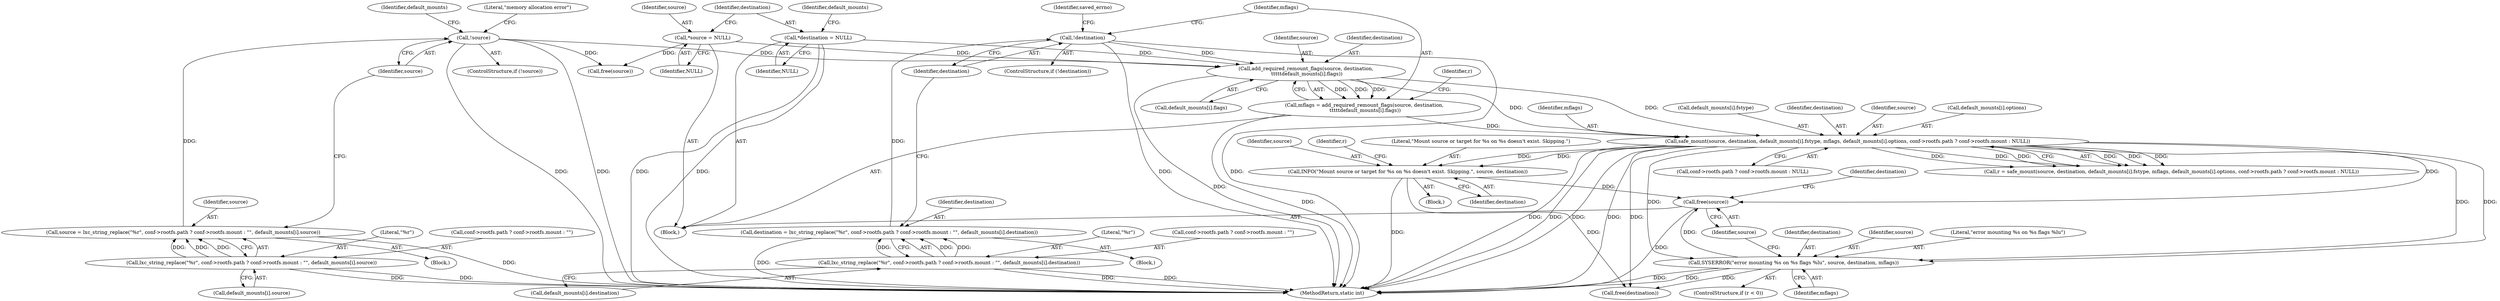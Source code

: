 digraph "0_lxc_592fd47a6245508b79fe6ac819fe6d3b2c1289be_3@API" {
"1000299" [label="(Call,free(source))"];
"1000282" [label="(Call,INFO(\"Mount source or target for %s on %s doesn't exist. Skipping.\", source, destination))"];
"1000244" [label="(Call,safe_mount(source, destination, default_mounts[i].fstype, mflags, default_mounts[i].options, conf->rootfs.path ? conf->rootfs.mount : NULL))"];
"1000234" [label="(Call,add_required_remount_flags(source, destination,\n \t\t\t\t\tdefault_mounts[i].flags))"];
"1000141" [label="(Call,*source = NULL)"];
"1000179" [label="(Call,!source)"];
"1000157" [label="(Call,source = lxc_string_replace(\"%r\", conf->rootfs.path ? conf->rootfs.mount : \"\", default_mounts[i].source))"];
"1000159" [label="(Call,lxc_string_replace(\"%r\", conf->rootfs.path ? conf->rootfs.mount : \"\", default_mounts[i].source))"];
"1000216" [label="(Call,!destination)"];
"1000194" [label="(Call,destination = lxc_string_replace(\"%r\", conf->rootfs.path ? conf->rootfs.mount : \"\", default_mounts[i].destination))"];
"1000196" [label="(Call,lxc_string_replace(\"%r\", conf->rootfs.path ? conf->rootfs.mount : \"\", default_mounts[i].destination))"];
"1000145" [label="(Call,*destination = NULL)"];
"1000232" [label="(Call,mflags = add_required_remount_flags(source, destination,\n \t\t\t\t\tdefault_mounts[i].flags))"];
"1000294" [label="(Call,SYSERROR(\"error mounting %s on %s flags %lu\", source, destination, mflags))"];
"1000302" [label="(Identifier,destination)"];
"1000284" [label="(Identifier,source)"];
"1000161" [label="(Call,conf->rootfs.path ? conf->rootfs.mount : \"\")"];
"1000300" [label="(Identifier,source)"];
"1000178" [label="(ControlStructure,if (!source))"];
"1000157" [label="(Call,source = lxc_string_replace(\"%r\", conf->rootfs.path ? conf->rootfs.mount : \"\", default_mounts[i].source))"];
"1000195" [label="(Identifier,destination)"];
"1000143" [label="(Identifier,NULL)"];
"1000216" [label="(Call,!destination)"];
"1000298" [label="(Identifier,mflags)"];
"1000299" [label="(Call,free(source))"];
"1000198" [label="(Call,conf->rootfs.path ? conf->rootfs.mount : \"\")"];
"1000160" [label="(Literal,\"%r\")"];
"1000197" [label="(Literal,\"%r\")"];
"1000258" [label="(Call,conf->rootfs.path ? conf->rootfs.mount : NULL)"];
"1000224" [label="(Call,free(source))"];
"1000156" [label="(Block,)"];
"1000281" [label="(Block,)"];
"1000180" [label="(Identifier,source)"];
"1000142" [label="(Identifier,source)"];
"1000196" [label="(Call,lxc_string_replace(\"%r\", conf->rootfs.path ? conf->rootfs.mount : \"\", default_mounts[i].destination))"];
"1000153" [label="(Identifier,default_mounts)"];
"1000290" [label="(ControlStructure,if (r < 0))"];
"1000297" [label="(Identifier,destination)"];
"1000296" [label="(Identifier,source)"];
"1000301" [label="(Call,free(destination))"];
"1000285" [label="(Identifier,destination)"];
"1000141" [label="(Call,*source = NULL)"];
"1000247" [label="(Call,default_mounts[i].fstype)"];
"1000194" [label="(Call,destination = lxc_string_replace(\"%r\", conf->rootfs.path ? conf->rootfs.mount : \"\", default_mounts[i].destination))"];
"1000215" [label="(ControlStructure,if (!destination))"];
"1000183" [label="(Literal,\"memory allocation error\")"];
"1000220" [label="(Identifier,saved_errno)"];
"1000234" [label="(Call,add_required_remount_flags(source, destination,\n \t\t\t\t\tdefault_mounts[i].flags))"];
"1000179" [label="(Call,!source)"];
"1000173" [label="(Call,default_mounts[i].source)"];
"1000287" [label="(Identifier,r)"];
"1000246" [label="(Identifier,destination)"];
"1000245" [label="(Identifier,source)"];
"1000237" [label="(Call,default_mounts[i].flags)"];
"1000159" [label="(Call,lxc_string_replace(\"%r\", conf->rootfs.path ? conf->rootfs.mount : \"\", default_mounts[i].source))"];
"1000283" [label="(Literal,\"Mount source or target for %s on %s doesn't exist. Skipping.\")"];
"1000244" [label="(Call,safe_mount(source, destination, default_mounts[i].fstype, mflags, default_mounts[i].options, conf->rootfs.path ? conf->rootfs.mount : NULL))"];
"1000294" [label="(Call,SYSERROR(\"error mounting %s on %s flags %lu\", source, destination, mflags))"];
"1000232" [label="(Call,mflags = add_required_remount_flags(source, destination,\n \t\t\t\t\tdefault_mounts[i].flags))"];
"1000190" [label="(Identifier,default_mounts)"];
"1000282" [label="(Call,INFO(\"Mount source or target for %s on %s doesn't exist. Skipping.\", source, destination))"];
"1000158" [label="(Identifier,source)"];
"1000253" [label="(Call,default_mounts[i].options)"];
"1000233" [label="(Identifier,mflags)"];
"1000210" [label="(Call,default_mounts[i].destination)"];
"1000242" [label="(Call,r = safe_mount(source, destination, default_mounts[i].fstype, mflags, default_mounts[i].options, conf->rootfs.path ? conf->rootfs.mount : NULL))"];
"1000235" [label="(Identifier,source)"];
"1000146" [label="(Identifier,destination)"];
"1000243" [label="(Identifier,r)"];
"1000295" [label="(Literal,\"error mounting %s on %s flags %lu\")"];
"1000236" [label="(Identifier,destination)"];
"1000409" [label="(MethodReturn,static int)"];
"1000193" [label="(Block,)"];
"1000252" [label="(Identifier,mflags)"];
"1000139" [label="(Block,)"];
"1000147" [label="(Identifier,NULL)"];
"1000217" [label="(Identifier,destination)"];
"1000145" [label="(Call,*destination = NULL)"];
"1000299" -> "1000139"  [label="AST: "];
"1000299" -> "1000300"  [label="CFG: "];
"1000300" -> "1000299"  [label="AST: "];
"1000302" -> "1000299"  [label="CFG: "];
"1000299" -> "1000409"  [label="DDG: "];
"1000282" -> "1000299"  [label="DDG: "];
"1000294" -> "1000299"  [label="DDG: "];
"1000244" -> "1000299"  [label="DDG: "];
"1000282" -> "1000281"  [label="AST: "];
"1000282" -> "1000285"  [label="CFG: "];
"1000283" -> "1000282"  [label="AST: "];
"1000284" -> "1000282"  [label="AST: "];
"1000285" -> "1000282"  [label="AST: "];
"1000287" -> "1000282"  [label="CFG: "];
"1000282" -> "1000409"  [label="DDG: "];
"1000244" -> "1000282"  [label="DDG: "];
"1000244" -> "1000282"  [label="DDG: "];
"1000282" -> "1000301"  [label="DDG: "];
"1000244" -> "1000242"  [label="AST: "];
"1000244" -> "1000258"  [label="CFG: "];
"1000245" -> "1000244"  [label="AST: "];
"1000246" -> "1000244"  [label="AST: "];
"1000247" -> "1000244"  [label="AST: "];
"1000252" -> "1000244"  [label="AST: "];
"1000253" -> "1000244"  [label="AST: "];
"1000258" -> "1000244"  [label="AST: "];
"1000242" -> "1000244"  [label="CFG: "];
"1000244" -> "1000409"  [label="DDG: "];
"1000244" -> "1000409"  [label="DDG: "];
"1000244" -> "1000409"  [label="DDG: "];
"1000244" -> "1000409"  [label="DDG: "];
"1000244" -> "1000242"  [label="DDG: "];
"1000244" -> "1000242"  [label="DDG: "];
"1000244" -> "1000242"  [label="DDG: "];
"1000244" -> "1000242"  [label="DDG: "];
"1000244" -> "1000242"  [label="DDG: "];
"1000244" -> "1000242"  [label="DDG: "];
"1000234" -> "1000244"  [label="DDG: "];
"1000234" -> "1000244"  [label="DDG: "];
"1000232" -> "1000244"  [label="DDG: "];
"1000244" -> "1000294"  [label="DDG: "];
"1000244" -> "1000294"  [label="DDG: "];
"1000244" -> "1000294"  [label="DDG: "];
"1000244" -> "1000301"  [label="DDG: "];
"1000234" -> "1000232"  [label="AST: "];
"1000234" -> "1000237"  [label="CFG: "];
"1000235" -> "1000234"  [label="AST: "];
"1000236" -> "1000234"  [label="AST: "];
"1000237" -> "1000234"  [label="AST: "];
"1000232" -> "1000234"  [label="CFG: "];
"1000234" -> "1000409"  [label="DDG: "];
"1000234" -> "1000232"  [label="DDG: "];
"1000234" -> "1000232"  [label="DDG: "];
"1000234" -> "1000232"  [label="DDG: "];
"1000141" -> "1000234"  [label="DDG: "];
"1000179" -> "1000234"  [label="DDG: "];
"1000216" -> "1000234"  [label="DDG: "];
"1000145" -> "1000234"  [label="DDG: "];
"1000141" -> "1000139"  [label="AST: "];
"1000141" -> "1000143"  [label="CFG: "];
"1000142" -> "1000141"  [label="AST: "];
"1000143" -> "1000141"  [label="AST: "];
"1000146" -> "1000141"  [label="CFG: "];
"1000141" -> "1000224"  [label="DDG: "];
"1000179" -> "1000178"  [label="AST: "];
"1000179" -> "1000180"  [label="CFG: "];
"1000180" -> "1000179"  [label="AST: "];
"1000183" -> "1000179"  [label="CFG: "];
"1000190" -> "1000179"  [label="CFG: "];
"1000179" -> "1000409"  [label="DDG: "];
"1000179" -> "1000409"  [label="DDG: "];
"1000157" -> "1000179"  [label="DDG: "];
"1000179" -> "1000224"  [label="DDG: "];
"1000157" -> "1000156"  [label="AST: "];
"1000157" -> "1000159"  [label="CFG: "];
"1000158" -> "1000157"  [label="AST: "];
"1000159" -> "1000157"  [label="AST: "];
"1000180" -> "1000157"  [label="CFG: "];
"1000157" -> "1000409"  [label="DDG: "];
"1000159" -> "1000157"  [label="DDG: "];
"1000159" -> "1000157"  [label="DDG: "];
"1000159" -> "1000157"  [label="DDG: "];
"1000159" -> "1000173"  [label="CFG: "];
"1000160" -> "1000159"  [label="AST: "];
"1000161" -> "1000159"  [label="AST: "];
"1000173" -> "1000159"  [label="AST: "];
"1000159" -> "1000409"  [label="DDG: "];
"1000159" -> "1000409"  [label="DDG: "];
"1000216" -> "1000215"  [label="AST: "];
"1000216" -> "1000217"  [label="CFG: "];
"1000217" -> "1000216"  [label="AST: "];
"1000220" -> "1000216"  [label="CFG: "];
"1000233" -> "1000216"  [label="CFG: "];
"1000216" -> "1000409"  [label="DDG: "];
"1000216" -> "1000409"  [label="DDG: "];
"1000194" -> "1000216"  [label="DDG: "];
"1000194" -> "1000193"  [label="AST: "];
"1000194" -> "1000196"  [label="CFG: "];
"1000195" -> "1000194"  [label="AST: "];
"1000196" -> "1000194"  [label="AST: "];
"1000217" -> "1000194"  [label="CFG: "];
"1000194" -> "1000409"  [label="DDG: "];
"1000196" -> "1000194"  [label="DDG: "];
"1000196" -> "1000194"  [label="DDG: "];
"1000196" -> "1000194"  [label="DDG: "];
"1000196" -> "1000210"  [label="CFG: "];
"1000197" -> "1000196"  [label="AST: "];
"1000198" -> "1000196"  [label="AST: "];
"1000210" -> "1000196"  [label="AST: "];
"1000196" -> "1000409"  [label="DDG: "];
"1000196" -> "1000409"  [label="DDG: "];
"1000145" -> "1000139"  [label="AST: "];
"1000145" -> "1000147"  [label="CFG: "];
"1000146" -> "1000145"  [label="AST: "];
"1000147" -> "1000145"  [label="AST: "];
"1000153" -> "1000145"  [label="CFG: "];
"1000145" -> "1000409"  [label="DDG: "];
"1000145" -> "1000409"  [label="DDG: "];
"1000232" -> "1000139"  [label="AST: "];
"1000233" -> "1000232"  [label="AST: "];
"1000243" -> "1000232"  [label="CFG: "];
"1000232" -> "1000409"  [label="DDG: "];
"1000294" -> "1000290"  [label="AST: "];
"1000294" -> "1000298"  [label="CFG: "];
"1000295" -> "1000294"  [label="AST: "];
"1000296" -> "1000294"  [label="AST: "];
"1000297" -> "1000294"  [label="AST: "];
"1000298" -> "1000294"  [label="AST: "];
"1000300" -> "1000294"  [label="CFG: "];
"1000294" -> "1000409"  [label="DDG: "];
"1000294" -> "1000409"  [label="DDG: "];
"1000294" -> "1000301"  [label="DDG: "];
}
